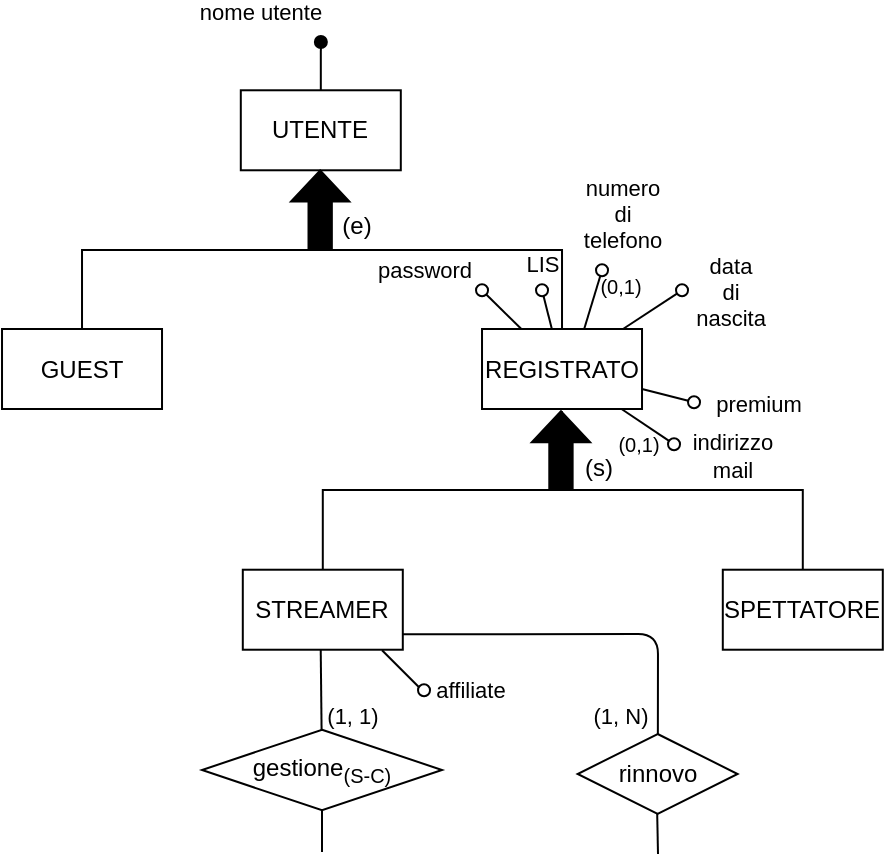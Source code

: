 <mxfile scale="1" border="10">
    <diagram id="-rriOPSDnHkLpZKLwRpb" name="Page-1">
        <mxGraphModel dx="3603" dy="2928" grid="1" gridSize="10" guides="1" tooltips="1" connect="1" arrows="1" fold="1" page="1" pageScale="1" pageWidth="850" pageHeight="1100" background="#FFFFFF" math="0" shadow="0">
            <root>
                <mxCell id="0"/>
                <mxCell id="1" parent="0"/>
                <mxCell id="383" style="edgeStyle=elbowEdgeStyle;html=1;exitX=0.5;exitY=1;exitDx=0;exitDy=0;entryX=0.5;entryY=0;entryDx=0;entryDy=0;endArrow=none;endFill=0;elbow=vertical;rounded=0;jumpStyle=arc;" parent="1" source="386" target="387" edge="1">
                    <mxGeometry relative="1" as="geometry">
                        <mxPoint x="-2200.57" y="-1983.5" as="sourcePoint"/>
                        <mxPoint x="-2280.58" y="-1923.5" as="targetPoint"/>
                    </mxGeometry>
                </mxCell>
                <mxCell id="384" style="edgeStyle=elbowEdgeStyle;elbow=vertical;html=1;exitX=0.5;exitY=1;exitDx=0;exitDy=0;entryX=0.5;entryY=0;entryDx=0;entryDy=0;endArrow=none;endFill=0;rounded=0;jumpStyle=arc;" parent="1" source="386" target="390" edge="1">
                    <mxGeometry relative="1" as="geometry"/>
                </mxCell>
                <mxCell id="386" value="UTENTE" style="whiteSpace=wrap;html=1;" parent="1" vertex="1">
                    <mxGeometry x="-2260.6" y="-2081.86" width="80" height="40" as="geometry"/>
                </mxCell>
                <mxCell id="387" value="GUEST" style="whiteSpace=wrap;html=1;" parent="1" vertex="1">
                    <mxGeometry x="-2379.99" y="-1962.5" width="80" height="40" as="geometry"/>
                </mxCell>
                <mxCell id="390" value="REGISTRATO" style="whiteSpace=wrap;html=1;" parent="1" vertex="1">
                    <mxGeometry x="-2139.99" y="-1962.5" width="80" height="40" as="geometry"/>
                </mxCell>
                <mxCell id="391" value="" style="shape=singleArrow;whiteSpace=wrap;html=1;arrowWidth=0.4;arrowSize=0.4;rotation=-90;fillColor=#000000;" parent="1" vertex="1">
                    <mxGeometry x="-2240.29" y="-2036.94" width="38.76" height="29.17" as="geometry"/>
                </mxCell>
                <mxCell id="392" value="(e)" style="text;html=1;align=center;verticalAlign=middle;resizable=0;points=[];autosize=1;strokeColor=none;fillColor=none;" parent="1" vertex="1">
                    <mxGeometry x="-2222.6" y="-2028.86" width="40" height="30" as="geometry"/>
                </mxCell>
                <mxCell id="393" value="" style="endArrow=oval;html=1;fillStyle=auto;strokeWidth=1;startSize=6;endSize=6;fillColor=#000000;startArrow=none;startFill=0;endFill=1;exitX=0.5;exitY=0;exitDx=0;exitDy=0;" parent="1" source="386" edge="1">
                    <mxGeometry width="50" height="50" relative="1" as="geometry">
                        <mxPoint x="-2080.57" y="-1500.84" as="sourcePoint"/>
                        <mxPoint x="-2220.57" y="-2106.02" as="targetPoint"/>
                    </mxGeometry>
                </mxCell>
                <mxCell id="394" value="nome utente" style="edgeLabel;html=1;align=center;verticalAlign=middle;resizable=0;points=[];" parent="393" vertex="1" connectable="0">
                    <mxGeometry x="0.479" y="1" relative="1" as="geometry">
                        <mxPoint x="-30" y="-21" as="offset"/>
                    </mxGeometry>
                </mxCell>
                <mxCell id="395" value="" style="endArrow=oval;html=1;fillStyle=auto;strokeWidth=1;startSize=6;endSize=6;fillColor=#000000;startArrow=none;startFill=0;endFill=0;" parent="1" source="390" edge="1">
                    <mxGeometry width="50" height="50" relative="1" as="geometry">
                        <mxPoint x="-2178.9" y="-1654.233" as="sourcePoint"/>
                        <mxPoint x="-2139.99" y="-1981.86" as="targetPoint"/>
                    </mxGeometry>
                </mxCell>
                <mxCell id="396" value="password" style="edgeLabel;html=1;align=center;verticalAlign=middle;resizable=0;points=[];" parent="395" vertex="1" connectable="0">
                    <mxGeometry x="0.479" y="1" relative="1" as="geometry">
                        <mxPoint x="-34" y="-16" as="offset"/>
                    </mxGeometry>
                </mxCell>
                <mxCell id="397" value="" style="endArrow=oval;html=1;fillStyle=auto;strokeWidth=1;startSize=6;endSize=6;fillColor=#000000;startArrow=none;startFill=0;endFill=0;" parent="1" source="390" edge="1">
                    <mxGeometry width="50" height="50" relative="1" as="geometry">
                        <mxPoint x="-2163.9" y="-1660.9" as="sourcePoint"/>
                        <mxPoint x="-2043.99" y="-1904.86" as="targetPoint"/>
                    </mxGeometry>
                </mxCell>
                <mxCell id="398" value="indirizzo&lt;br&gt;mail" style="edgeLabel;html=1;align=center;verticalAlign=middle;resizable=0;points=[];" parent="397" vertex="1" connectable="0">
                    <mxGeometry x="0.479" y="1" relative="1" as="geometry">
                        <mxPoint x="35" y="11" as="offset"/>
                    </mxGeometry>
                </mxCell>
                <mxCell id="399" value="" style="endArrow=oval;html=1;fillStyle=auto;strokeWidth=1;startSize=6;endSize=6;fillColor=#000000;startArrow=none;startFill=0;endFill=0;" parent="1" edge="1">
                    <mxGeometry width="50" height="50" relative="1" as="geometry">
                        <mxPoint x="-2088.914" y="-1962.5" as="sourcePoint"/>
                        <mxPoint x="-2079.99" y="-1991.86" as="targetPoint"/>
                    </mxGeometry>
                </mxCell>
                <mxCell id="400" value="numero&lt;br&gt;di&lt;br&gt;telefono" style="edgeLabel;html=1;align=center;verticalAlign=middle;resizable=0;points=[];" parent="399" vertex="1" connectable="0">
                    <mxGeometry x="0.479" y="1" relative="1" as="geometry">
                        <mxPoint x="13" y="-36" as="offset"/>
                    </mxGeometry>
                </mxCell>
                <mxCell id="401" value="" style="endArrow=oval;html=1;fillStyle=auto;strokeWidth=1;startSize=6;endSize=6;fillColor=#000000;startArrow=none;startFill=0;endFill=0;" parent="1" source="390" edge="1">
                    <mxGeometry width="50" height="50" relative="1" as="geometry">
                        <mxPoint x="-2143.9" y="-1640.9" as="sourcePoint"/>
                        <mxPoint x="-2039.99" y="-1981.86" as="targetPoint"/>
                    </mxGeometry>
                </mxCell>
                <mxCell id="402" value="data&lt;br&gt;di&lt;br&gt;nascita" style="edgeLabel;html=1;align=center;verticalAlign=middle;resizable=0;points=[];" parent="401" vertex="1" connectable="0">
                    <mxGeometry x="0.479" y="1" relative="1" as="geometry">
                        <mxPoint x="32" y="-4" as="offset"/>
                    </mxGeometry>
                </mxCell>
                <mxCell id="403" value="" style="endArrow=oval;html=1;fillStyle=auto;strokeWidth=1;startSize=6;endSize=6;fillColor=#000000;startArrow=none;startFill=0;endFill=0;" parent="1" source="390" edge="1">
                    <mxGeometry width="50" height="50" relative="1" as="geometry">
                        <mxPoint x="-2109.32" y="-1953.08" as="sourcePoint"/>
                        <mxPoint x="-2109.99" y="-1981.86" as="targetPoint"/>
                    </mxGeometry>
                </mxCell>
                <mxCell id="404" value="LIS" style="edgeLabel;html=1;align=center;verticalAlign=middle;resizable=0;points=[];" parent="403" vertex="1" connectable="0">
                    <mxGeometry x="0.479" y="1" relative="1" as="geometry">
                        <mxPoint x="-1" y="-18" as="offset"/>
                    </mxGeometry>
                </mxCell>
                <mxCell id="405" style="edgeStyle=elbowEdgeStyle;html=1;exitX=0.5;exitY=1;exitDx=0;exitDy=0;entryX=0.5;entryY=0;entryDx=0;entryDy=0;endArrow=none;endFill=0;elbow=vertical;rounded=0;jumpStyle=arc;" parent="1" target="407" edge="1">
                    <mxGeometry relative="1" as="geometry">
                        <mxPoint x="-2100.21" y="-1921.5" as="sourcePoint"/>
                        <mxPoint x="-2160.19" y="-1803.14" as="targetPoint"/>
                    </mxGeometry>
                </mxCell>
                <mxCell id="406" style="edgeStyle=elbowEdgeStyle;elbow=vertical;html=1;exitX=0.5;exitY=1;exitDx=0;exitDy=0;entryX=0.5;entryY=0;entryDx=0;entryDy=0;endArrow=none;endFill=0;rounded=0;jumpStyle=arc;" parent="1" target="408" edge="1">
                    <mxGeometry relative="1" as="geometry">
                        <mxPoint x="-2100.21" y="-1921.5" as="sourcePoint"/>
                    </mxGeometry>
                </mxCell>
                <mxCell id="407" value="STREAMER" style="whiteSpace=wrap;html=1;" parent="1" vertex="1">
                    <mxGeometry x="-2259.6" y="-1842.14" width="80" height="40" as="geometry"/>
                </mxCell>
                <mxCell id="408" value="SPETTATORE" style="whiteSpace=wrap;html=1;" parent="1" vertex="1">
                    <mxGeometry x="-2019.6" y="-1842.14" width="80" height="40" as="geometry"/>
                </mxCell>
                <mxCell id="409" value="" style="shape=singleArrow;whiteSpace=wrap;html=1;arrowWidth=0.4;arrowSize=0.4;rotation=-90;fillColor=#000000;" parent="1" vertex="1">
                    <mxGeometry x="-2119.9" y="-1916.58" width="38.76" height="29.17" as="geometry"/>
                </mxCell>
                <mxCell id="410" value="(s)" style="text;html=1;align=center;verticalAlign=middle;resizable=0;points=[];autosize=1;strokeColor=none;fillColor=none;" parent="1" vertex="1">
                    <mxGeometry x="-2102.21" y="-1908.5" width="40" height="30" as="geometry"/>
                </mxCell>
                <mxCell id="411" value="" style="edgeStyle=none;shape=connector;rounded=1;fillStyle=auto;html=1;labelBackgroundColor=default;strokeColor=default;strokeWidth=1;fontFamily=Helvetica;fontSize=11;fontColor=default;endArrow=none;startSize=6;endSize=6;fillColor=#000000;exitX=0.5;exitY=1;exitDx=0;exitDy=0;" parent="1" target="414" edge="1">
                    <mxGeometry relative="1" as="geometry">
                        <mxPoint x="-2220.64" y="-1802.14" as="sourcePoint"/>
                    </mxGeometry>
                </mxCell>
                <mxCell id="412" value="(1, 1)" style="edgeLabel;html=1;align=center;verticalAlign=middle;resizable=0;points=[];fontSize=11;fontFamily=Helvetica;fontColor=default;" parent="411" vertex="1" connectable="0">
                    <mxGeometry x="-0.268" y="1" relative="1" as="geometry">
                        <mxPoint x="14" y="18" as="offset"/>
                    </mxGeometry>
                </mxCell>
                <mxCell id="414" value="&lt;font style=&quot;font-size: 12px;&quot;&gt;gestione&lt;sub style=&quot;&quot;&gt;(S-C)&lt;/sub&gt;&lt;/font&gt;" style="rhombus;whiteSpace=wrap;html=1;" parent="1" vertex="1">
                    <mxGeometry x="-2279.99" y="-1762.14" width="120" height="40.28" as="geometry"/>
                </mxCell>
                <mxCell id="420" value="" style="endArrow=oval;html=1;fillStyle=auto;strokeWidth=1;startSize=6;endSize=6;fillColor=#000000;startArrow=none;startFill=0;endFill=0;exitX=1;exitY=0.75;exitDx=0;exitDy=0;" parent="1" source="390" edge="1">
                    <mxGeometry width="50" height="50" relative="1" as="geometry">
                        <mxPoint x="-2070.305" y="-1912.5" as="sourcePoint"/>
                        <mxPoint x="-2033.99" y="-1925.86" as="targetPoint"/>
                    </mxGeometry>
                </mxCell>
                <mxCell id="421" value="premium" style="edgeLabel;html=1;align=center;verticalAlign=middle;resizable=0;points=[];" parent="420" vertex="1" connectable="0">
                    <mxGeometry x="0.479" y="1" relative="1" as="geometry">
                        <mxPoint x="38" y="3" as="offset"/>
                    </mxGeometry>
                </mxCell>
                <mxCell id="442" value="&lt;font style=&quot;font-size: 10px;&quot;&gt;(0,1)&lt;/font&gt;" style="text;html=1;align=center;verticalAlign=middle;resizable=0;points=[];autosize=1;strokeColor=none;fillColor=none;" parent="1" vertex="1">
                    <mxGeometry x="-2090.99" y="-1998.86" width="40" height="30" as="geometry"/>
                </mxCell>
                <mxCell id="443" value="(0,1)" style="text;html=1;align=center;verticalAlign=middle;resizable=0;points=[];autosize=1;strokeColor=none;fillColor=none;fontSize=10;" parent="1" vertex="1">
                    <mxGeometry x="-2081.14" y="-1916.58" width="39" height="24" as="geometry"/>
                </mxCell>
                <mxCell id="444" value="" style="endArrow=none;html=1;" parent="1" edge="1">
                    <mxGeometry width="50" height="50" relative="1" as="geometry">
                        <mxPoint x="-2169.99" y="-1781.86" as="sourcePoint"/>
                        <mxPoint x="-2189.99" y="-1801.86" as="targetPoint"/>
                    </mxGeometry>
                </mxCell>
                <mxCell id="445" value="" style="ellipse;whiteSpace=wrap;html=1;aspect=fixed;" parent="1" vertex="1">
                    <mxGeometry x="-2171.99" y="-1784.86" width="6" height="6" as="geometry"/>
                </mxCell>
                <mxCell id="446" value="&lt;font style=&quot;font-size: 11px;&quot;&gt;affiliate&lt;/font&gt;" style="text;html=1;align=center;verticalAlign=middle;resizable=0;points=[];autosize=1;strokeColor=none;fillColor=none;" parent="1" vertex="1">
                    <mxGeometry x="-2172.9" y="-1794.86" width="53" height="26" as="geometry"/>
                </mxCell>
                <mxCell id="449" value="" style="endArrow=none;html=1;entryX=0.5;entryY=1;entryDx=0;entryDy=0;" parent="1" target="414" edge="1">
                    <mxGeometry width="50" height="50" relative="1" as="geometry">
                        <mxPoint x="-2220" y="-1701" as="sourcePoint"/>
                        <mxPoint x="-2129" y="-1752" as="targetPoint"/>
                    </mxGeometry>
                </mxCell>
                <mxCell id="450" value="(1, N)" style="edgeLabel;html=1;align=center;verticalAlign=middle;resizable=0;points=[];" vertex="1" connectable="0" parent="1">
                    <mxGeometry x="-2070.99" y="-1768.863" as="geometry"/>
                </mxCell>
                <mxCell id="451" value="rinnovo" style="rhombus;whiteSpace=wrap;html=1;" vertex="1" parent="1">
                    <mxGeometry x="-2092.18" y="-1760" width="80" height="40" as="geometry"/>
                </mxCell>
                <mxCell id="452" value="" style="edgeStyle=none;shape=connector;rounded=1;fillStyle=auto;html=1;labelBackgroundColor=default;strokeColor=default;strokeWidth=1;fontFamily=Helvetica;fontSize=11;fontColor=default;endArrow=none;startSize=6;endSize=6;fillColor=#000000;exitX=0.997;exitY=0.807;exitDx=0;exitDy=0;exitPerimeter=0;" edge="1" parent="1" source="407">
                    <mxGeometry relative="1" as="geometry">
                        <mxPoint x="-2052.5" y="-1800.07" as="sourcePoint"/>
                        <mxPoint x="-2052.067" y="-1759.997" as="targetPoint"/>
                        <Array as="points">
                            <mxPoint x="-2052" y="-1810"/>
                        </Array>
                    </mxGeometry>
                </mxCell>
                <mxCell id="454" value="" style="edgeStyle=none;shape=connector;rounded=1;fillStyle=auto;html=1;labelBackgroundColor=default;strokeColor=default;strokeWidth=1;fontFamily=Helvetica;fontSize=11;fontColor=default;endArrow=none;startSize=6;endSize=6;fillColor=#000000;exitX=0.5;exitY=1;exitDx=0;exitDy=0;" edge="1" parent="1">
                    <mxGeometry relative="1" as="geometry">
                        <mxPoint x="-2052.4" y="-1720" as="sourcePoint"/>
                        <mxPoint x="-2052" y="-1700" as="targetPoint"/>
                    </mxGeometry>
                </mxCell>
            </root>
        </mxGraphModel>
    </diagram>
</mxfile>